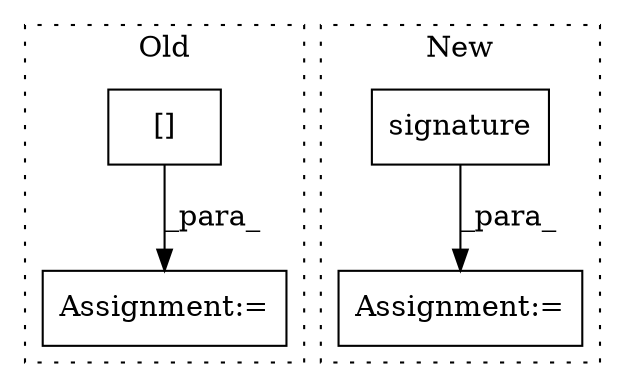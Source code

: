 digraph G {
subgraph cluster0 {
1 [label="[]" a="2" s="1497,1588" l="72,1" shape="box"];
4 [label="Assignment:=" a="7" s="1496" l="1" shape="box"];
label = "Old";
style="dotted";
}
subgraph cluster1 {
2 [label="signature" a="32" s="1951,1965" l="10,1" shape="box"];
3 [label="Assignment:=" a="7" s="1981" l="1" shape="box"];
label = "New";
style="dotted";
}
1 -> 4 [label="_para_"];
2 -> 3 [label="_para_"];
}